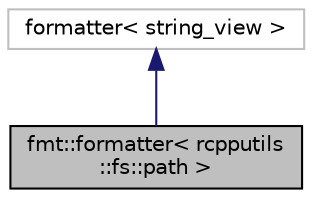 digraph "fmt::formatter&lt; rcpputils::fs::path &gt;"
{
 // LATEX_PDF_SIZE
  edge [fontname="Helvetica",fontsize="10",labelfontname="Helvetica",labelfontsize="10"];
  node [fontname="Helvetica",fontsize="10",shape=record];
  Node1 [label="fmt::formatter\< rcpputils\l::fs::path \>",height=0.2,width=0.4,color="black", fillcolor="grey75", style="filled", fontcolor="black",tooltip="Formatting for rcpputils::fs::path objects."];
  Node2 -> Node1 [dir="back",color="midnightblue",fontsize="10",style="solid",fontname="Helvetica"];
  Node2 [label="formatter\< string_view \>",height=0.2,width=0.4,color="grey75", fillcolor="white", style="filled",tooltip=" "];
}
